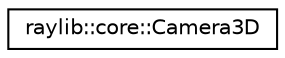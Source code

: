 digraph "Graphical Class Hierarchy"
{
 // LATEX_PDF_SIZE
  edge [fontname="Helvetica",fontsize="10",labelfontname="Helvetica",labelfontsize="10"];
  node [fontname="Helvetica",fontsize="10",shape=record];
  rankdir="LR";
  Node0 [label="raylib::core::Camera3D",height=0.2,width=0.4,color="black", fillcolor="white", style="filled",URL="$classraylib_1_1core_1_1_camera3_d.html",tooltip="The Camera3D class that encapsulates the raylib 3D camera."];
}
